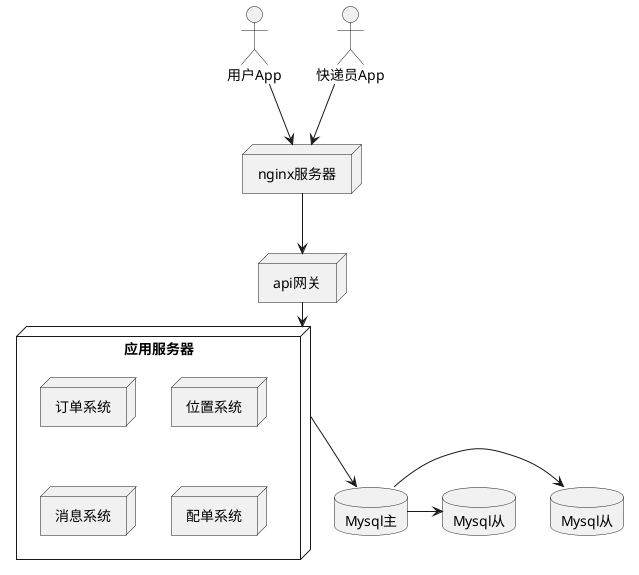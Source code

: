 @startuml
actor "用户App" as userApp
actor "快递员App" as courierApp
node nginx [
	nginx服务器
]
userApp -->  nginx
courierApp -->  nginx

node api [
	api网关
]
nginx -->  api

node 应用服务器{
	node orders[
		订单系统
	]
	node locations[
		位置系统
	]
	node message[
		消息系统
	]
	node match[
		配单系统
	]
}

api --> 应用服务器


database "Mysql主" as MysqlMaster
database "Mysql从" as MysqlSlave1
database "Mysql从" as MysqlSlave2
应用服务器 --> MysqlMaster
MysqlMaster -> MysqlSlave1
MysqlMaster -> MysqlSlave2
@enduml